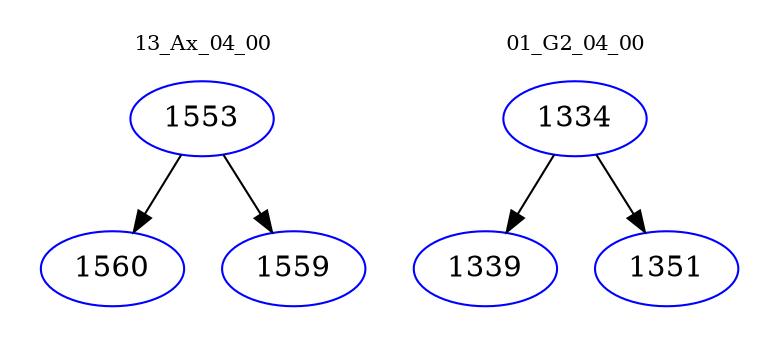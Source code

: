 digraph{
subgraph cluster_0 {
color = white
label = "13_Ax_04_00";
fontsize=10;
T0_1553 [label="1553", color="blue"]
T0_1553 -> T0_1560 [color="black"]
T0_1560 [label="1560", color="blue"]
T0_1553 -> T0_1559 [color="black"]
T0_1559 [label="1559", color="blue"]
}
subgraph cluster_1 {
color = white
label = "01_G2_04_00";
fontsize=10;
T1_1334 [label="1334", color="blue"]
T1_1334 -> T1_1339 [color="black"]
T1_1339 [label="1339", color="blue"]
T1_1334 -> T1_1351 [color="black"]
T1_1351 [label="1351", color="blue"]
}
}
